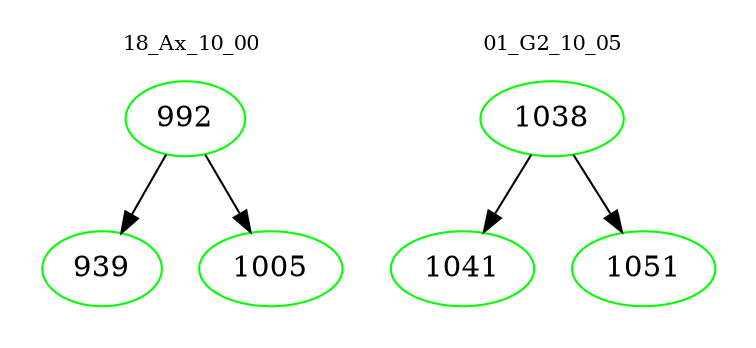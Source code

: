 digraph{
subgraph cluster_0 {
color = white
label = "18_Ax_10_00";
fontsize=10;
T0_992 [label="992", color="green"]
T0_992 -> T0_939 [color="black"]
T0_939 [label="939", color="green"]
T0_992 -> T0_1005 [color="black"]
T0_1005 [label="1005", color="green"]
}
subgraph cluster_1 {
color = white
label = "01_G2_10_05";
fontsize=10;
T1_1038 [label="1038", color="green"]
T1_1038 -> T1_1041 [color="black"]
T1_1041 [label="1041", color="green"]
T1_1038 -> T1_1051 [color="black"]
T1_1051 [label="1051", color="green"]
}
}
